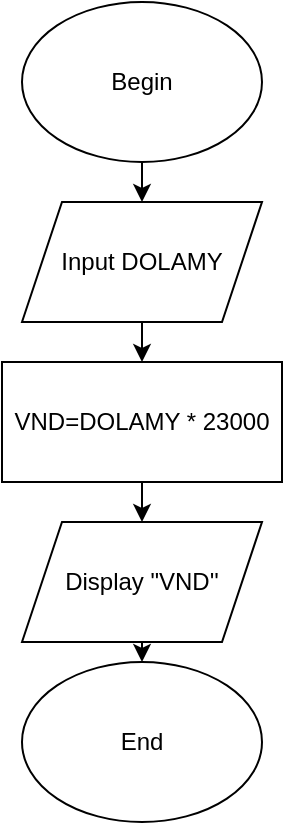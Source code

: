 <mxfile version="19.0.3" type="device"><diagram id="nyaXyf3RJDWmw2-g-mlX" name="Page-1"><mxGraphModel dx="868" dy="563" grid="1" gridSize="10" guides="1" tooltips="1" connect="1" arrows="1" fold="1" page="1" pageScale="1" pageWidth="850" pageHeight="1100" math="0" shadow="0"><root><mxCell id="0"/><mxCell id="1" parent="0"/><mxCell id="3L1grGAL-IqOEdWhjSgs-7" style="edgeStyle=orthogonalEdgeStyle;rounded=0;orthogonalLoop=1;jettySize=auto;html=1;exitX=0.5;exitY=1;exitDx=0;exitDy=0;entryX=0.5;entryY=0;entryDx=0;entryDy=0;" edge="1" parent="1" source="3L1grGAL-IqOEdWhjSgs-1" target="3L1grGAL-IqOEdWhjSgs-2"><mxGeometry relative="1" as="geometry"/></mxCell><mxCell id="3L1grGAL-IqOEdWhjSgs-1" value="Begin" style="ellipse;whiteSpace=wrap;html=1;" vertex="1" parent="1"><mxGeometry x="270" y="80" width="120" height="80" as="geometry"/></mxCell><mxCell id="3L1grGAL-IqOEdWhjSgs-8" style="edgeStyle=orthogonalEdgeStyle;rounded=0;orthogonalLoop=1;jettySize=auto;html=1;exitX=0.5;exitY=1;exitDx=0;exitDy=0;entryX=0.5;entryY=0;entryDx=0;entryDy=0;" edge="1" parent="1" source="3L1grGAL-IqOEdWhjSgs-2" target="3L1grGAL-IqOEdWhjSgs-3"><mxGeometry relative="1" as="geometry"/></mxCell><mxCell id="3L1grGAL-IqOEdWhjSgs-2" value="Input DOLAMY" style="shape=parallelogram;perimeter=parallelogramPerimeter;whiteSpace=wrap;html=1;fixedSize=1;" vertex="1" parent="1"><mxGeometry x="270" y="180" width="120" height="60" as="geometry"/></mxCell><mxCell id="3L1grGAL-IqOEdWhjSgs-9" style="edgeStyle=orthogonalEdgeStyle;rounded=0;orthogonalLoop=1;jettySize=auto;html=1;exitX=0.5;exitY=1;exitDx=0;exitDy=0;entryX=0.5;entryY=0;entryDx=0;entryDy=0;" edge="1" parent="1" source="3L1grGAL-IqOEdWhjSgs-3" target="3L1grGAL-IqOEdWhjSgs-5"><mxGeometry relative="1" as="geometry"/></mxCell><mxCell id="3L1grGAL-IqOEdWhjSgs-3" value="VND=DOLAMY * 23000" style="rounded=0;whiteSpace=wrap;html=1;" vertex="1" parent="1"><mxGeometry x="260" y="260" width="140" height="60" as="geometry"/></mxCell><mxCell id="3L1grGAL-IqOEdWhjSgs-10" style="edgeStyle=orthogonalEdgeStyle;rounded=0;orthogonalLoop=1;jettySize=auto;html=1;exitX=0.5;exitY=1;exitDx=0;exitDy=0;entryX=0.5;entryY=0;entryDx=0;entryDy=0;" edge="1" parent="1" source="3L1grGAL-IqOEdWhjSgs-5" target="3L1grGAL-IqOEdWhjSgs-6"><mxGeometry relative="1" as="geometry"/></mxCell><mxCell id="3L1grGAL-IqOEdWhjSgs-5" value="Display &quot;VND''" style="shape=parallelogram;perimeter=parallelogramPerimeter;whiteSpace=wrap;html=1;fixedSize=1;" vertex="1" parent="1"><mxGeometry x="270" y="340" width="120" height="60" as="geometry"/></mxCell><mxCell id="3L1grGAL-IqOEdWhjSgs-6" value="End" style="ellipse;whiteSpace=wrap;html=1;" vertex="1" parent="1"><mxGeometry x="270" y="410" width="120" height="80" as="geometry"/></mxCell></root></mxGraphModel></diagram></mxfile>